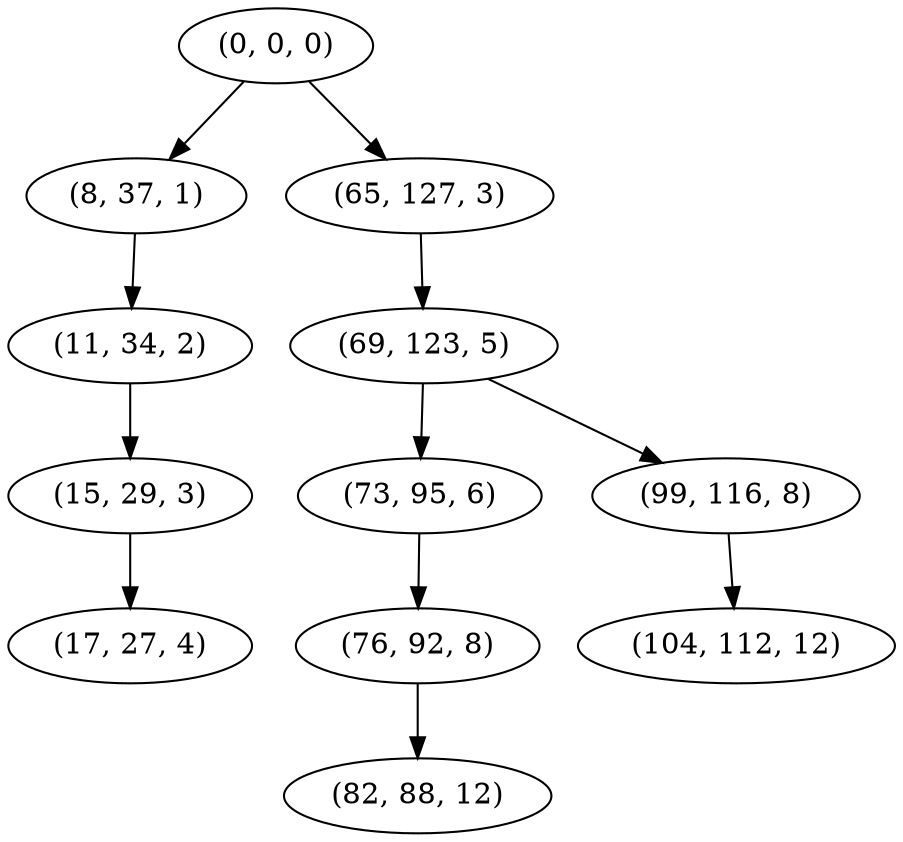 digraph tree {
    "(0, 0, 0)";
    "(8, 37, 1)";
    "(11, 34, 2)";
    "(15, 29, 3)";
    "(17, 27, 4)";
    "(65, 127, 3)";
    "(69, 123, 5)";
    "(73, 95, 6)";
    "(76, 92, 8)";
    "(82, 88, 12)";
    "(99, 116, 8)";
    "(104, 112, 12)";
    "(0, 0, 0)" -> "(8, 37, 1)";
    "(0, 0, 0)" -> "(65, 127, 3)";
    "(8, 37, 1)" -> "(11, 34, 2)";
    "(11, 34, 2)" -> "(15, 29, 3)";
    "(15, 29, 3)" -> "(17, 27, 4)";
    "(65, 127, 3)" -> "(69, 123, 5)";
    "(69, 123, 5)" -> "(73, 95, 6)";
    "(69, 123, 5)" -> "(99, 116, 8)";
    "(73, 95, 6)" -> "(76, 92, 8)";
    "(76, 92, 8)" -> "(82, 88, 12)";
    "(99, 116, 8)" -> "(104, 112, 12)";
}
